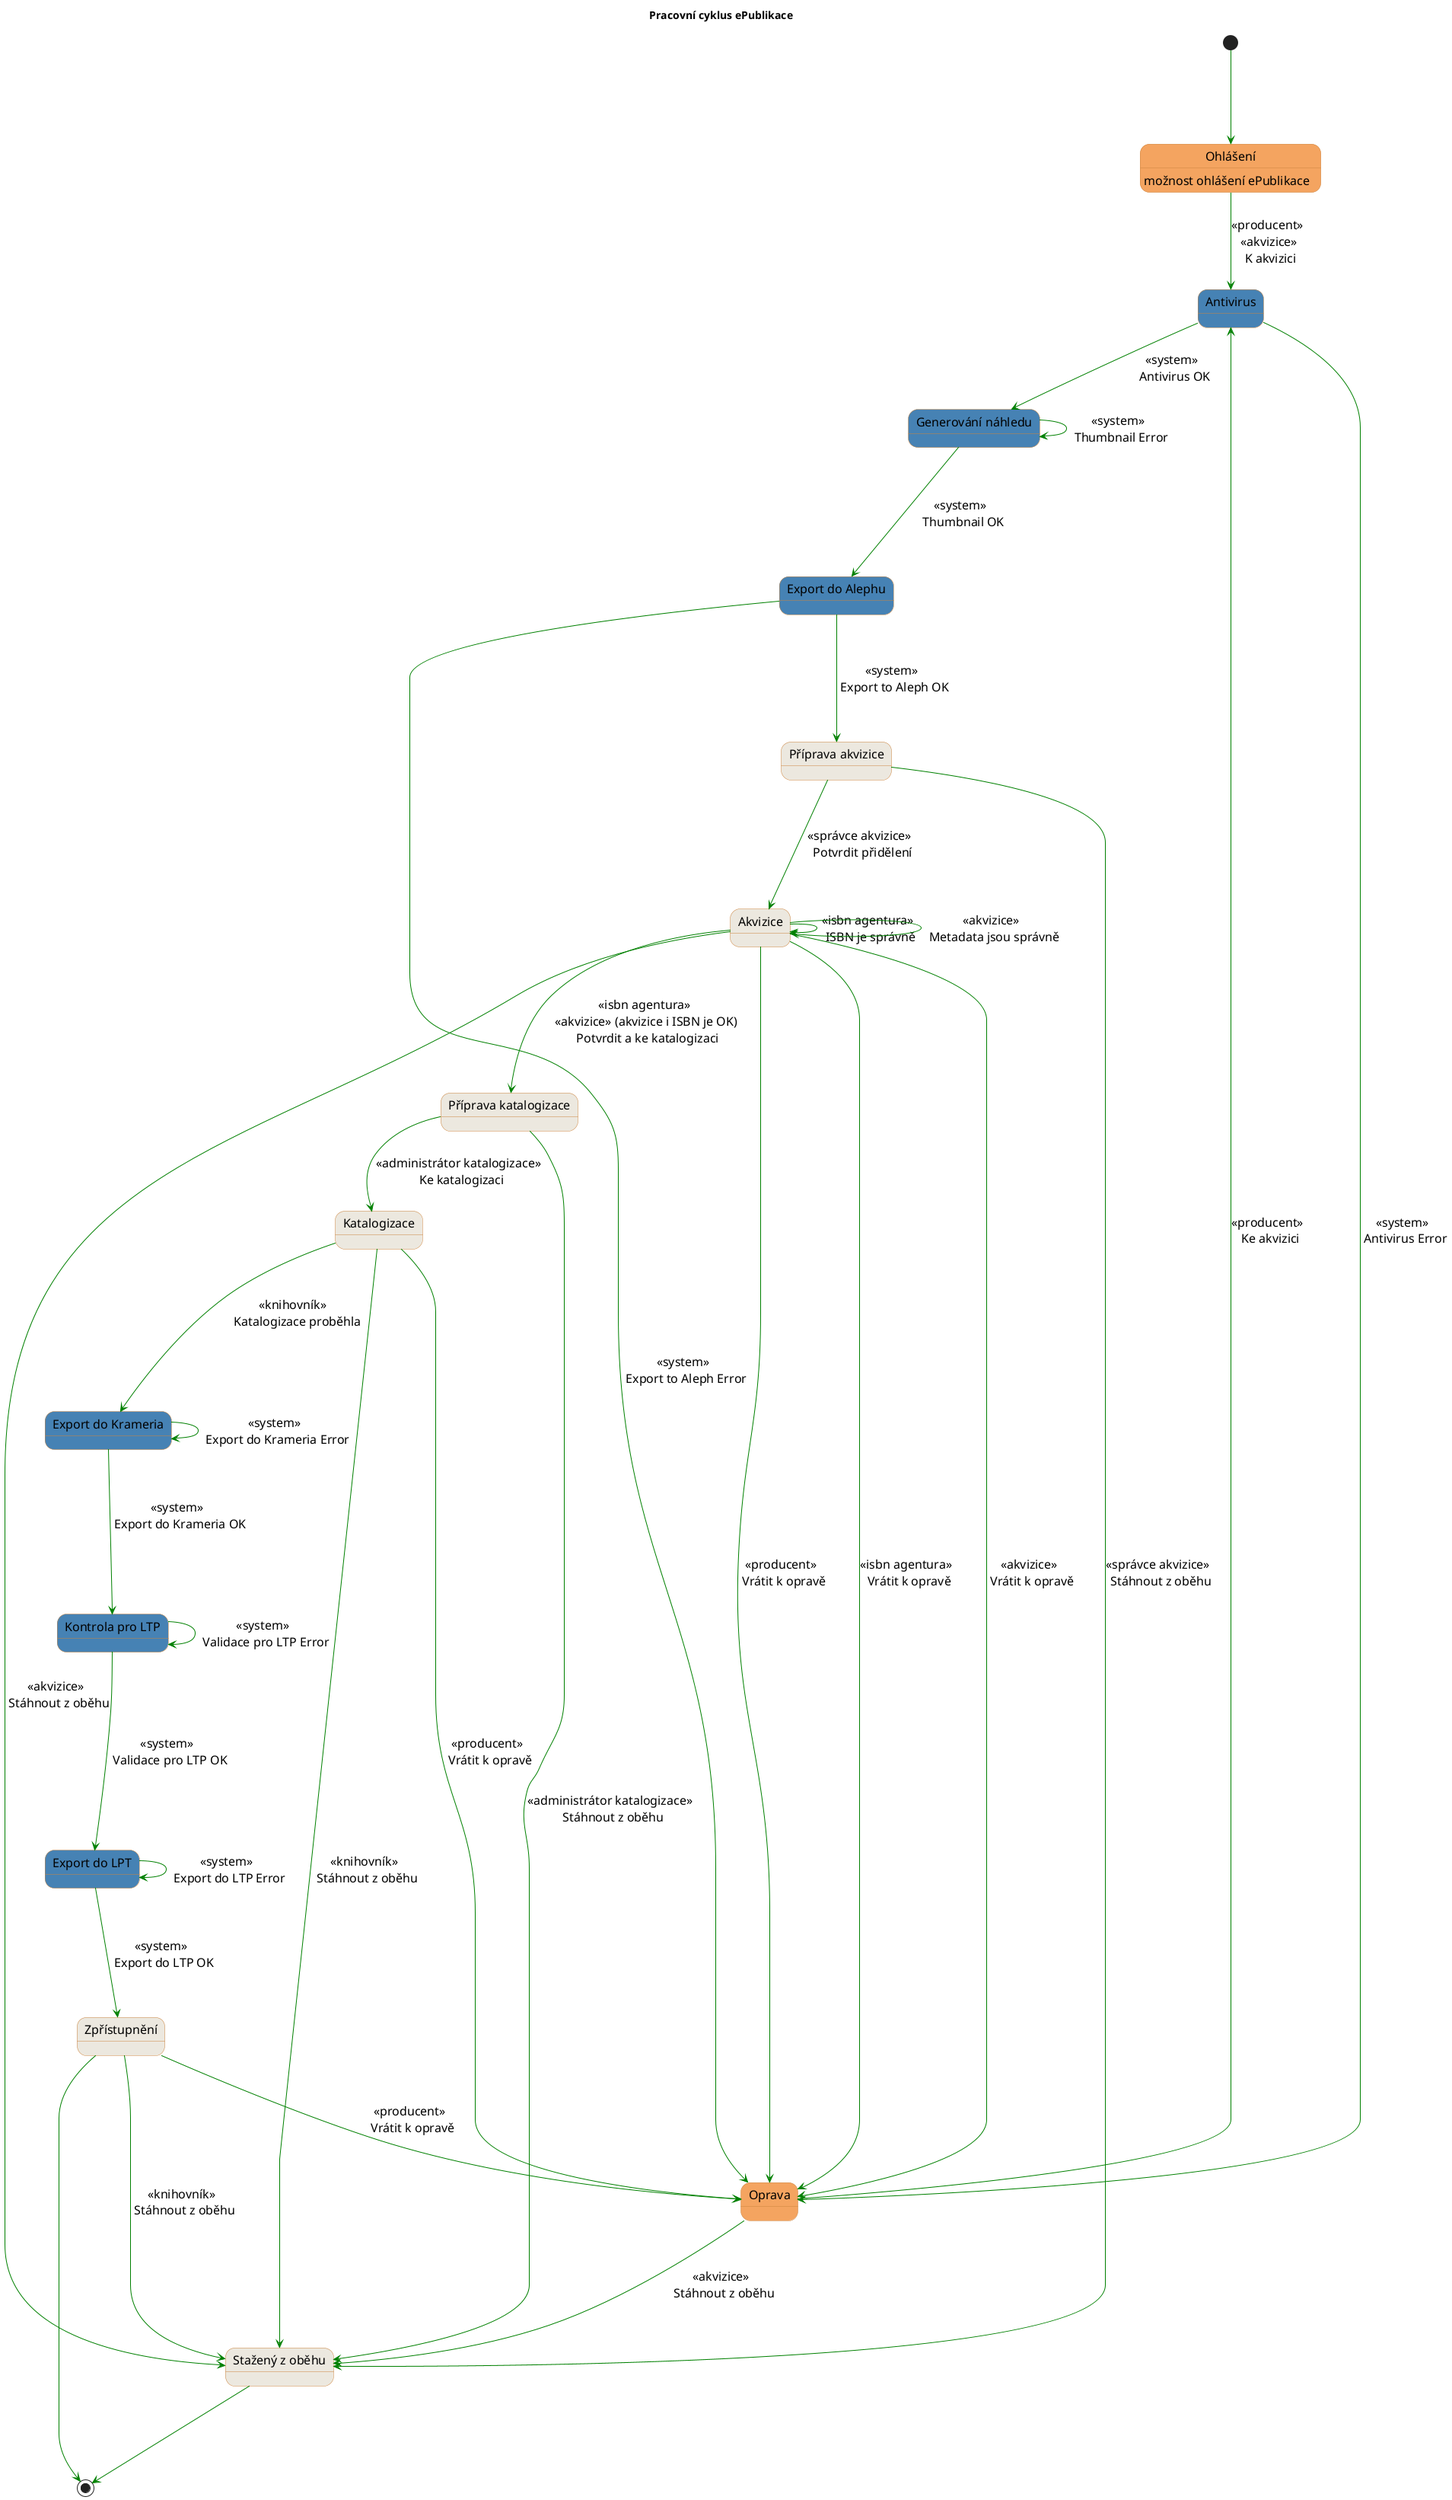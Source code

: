 @startuml
title <b>Pracovní cyklus ePublikace</b>
skinparam DefaultFontSize 16pt

skinparam state {
  StartColor MediumBlue
  EndColor MediumBlue
  BackgroundColor Peru
  BackgroundColor<< Begin >> Olive
  BorderColor Peru
  FontName Impact
  ArrowColor Green
}

state "Ohlášení" as declaration #SandyBrown
declaration : možnost ohlášení ePublikace

state "Zpřístupnění" as accessing #ECE8DF
state "Antivirus" as antivirus #SteelBlue
state "Příprava akvizice" as acquisitionPreparing #ECE8DF
state "Akvizice" as acquisition #ECE8DF
state "Příprava katalogizace" as catalogizationPreparing #ECE8DF
state "Katalogizace" as catalogization #ECE8DF
state "Oprava" as declarationWithError #SandyBrown
state "Generování náhledu" as thumbnailGenerating #SteelBlue
state "Export do Alephu" as exportToAleph #SteelBlue
state "Export do Krameria" as exportToKramerius #SteelBlue
state "Export do LPT" as exportToLTP #SteelBlue
state "Kontrola pro LTP" as validationForLTP #SteelBlue
state "Stažený z oběhu" as withdrawn #ECE8DF

[*] ---> declaration

declaration --> antivirus : << producent >> \n << akvizice >> \n K akvizici

antivirus --> thumbnailGenerating : << system >> \n Antivirus OK
antivirus --> declarationWithError : << system >> \n Antivirus Error

thumbnailGenerating ---> exportToAleph : << system >> \n Thumbnail OK
thumbnailGenerating ---> thumbnailGenerating : << system >> \n Thumbnail Error

exportToAleph ---> acquisitionPreparing : << system >> \n Export to Aleph OK
exportToAleph --> declarationWithError : << system >> \n Export to Aleph Error

acquisitionPreparing ---> acquisition : << správce akvizice >> \n Potvrdit přidělení
acquisitionPreparing ---> withdrawn : << správce akvizice >> \n Stáhnout z oběhu
acquisition ---> declarationWithError : << isbn agentura >> \n Vrátit k opravě
acquisition ---> declarationWithError : << akvizice >> \n Vrátit k opravě
acquisition ---> acquisition : << isbn agentura >> \n ISBN je správně
acquisition ---> acquisition : << akvizice >> \n Metadata jsou správně
acquisition ---> catalogizationPreparing : << isbn agentura >> \n << akvizice >> (akvizice i ISBN je OK) \n Potvrdit a ke katalogizaci
acquisition ---> declarationWithError : << producent >> \n Vrátit k opravě
acquisition ---> withdrawn : << akvizice >> \n Stáhnout z oběhu

declarationWithError ---> antivirus : << producent >> \n Ke akvizici
declarationWithError ---> withdrawn : << akvizice >> \n Stáhnout z oběhu

catalogizationPreparing --> catalogization : << administrátor katalogizace >> \n Ke katalogizaci
catalogizationPreparing --> withdrawn : << administrátor katalogizace >> \n Stáhnout z oběhu
catalogization ---> exportToKramerius : << knihovník >> \n  Katalogizace proběhla
catalogization ---> declarationWithError : << producent >> \n Vrátit k opravě
catalogization ---> withdrawn : << knihovník >> \n Stáhnout z oběhu

exportToKramerius ---> validationForLTP : << system >> \n Export do Krameria OK
exportToKramerius ---> exportToKramerius : << system >> \n Export do Krameria Error

validationForLTP ---> exportToLTP : << system >> \n Validace pro LTP OK
validationForLTP ---> validationForLTP : << system >> \n Validace pro LTP Error

exportToLTP ---> accessing : << system >> \n Export do LTP OK
exportToLTP ---> exportToLTP : << system >> \n Export do LTP Error

accessing ---> declarationWithError : << producent >> \n Vrátit k opravě
accessing ---> withdrawn : << knihovník >> \n Stáhnout z oběhu

accessing ---> [*]
withdrawn ---> [*]

@enduml
